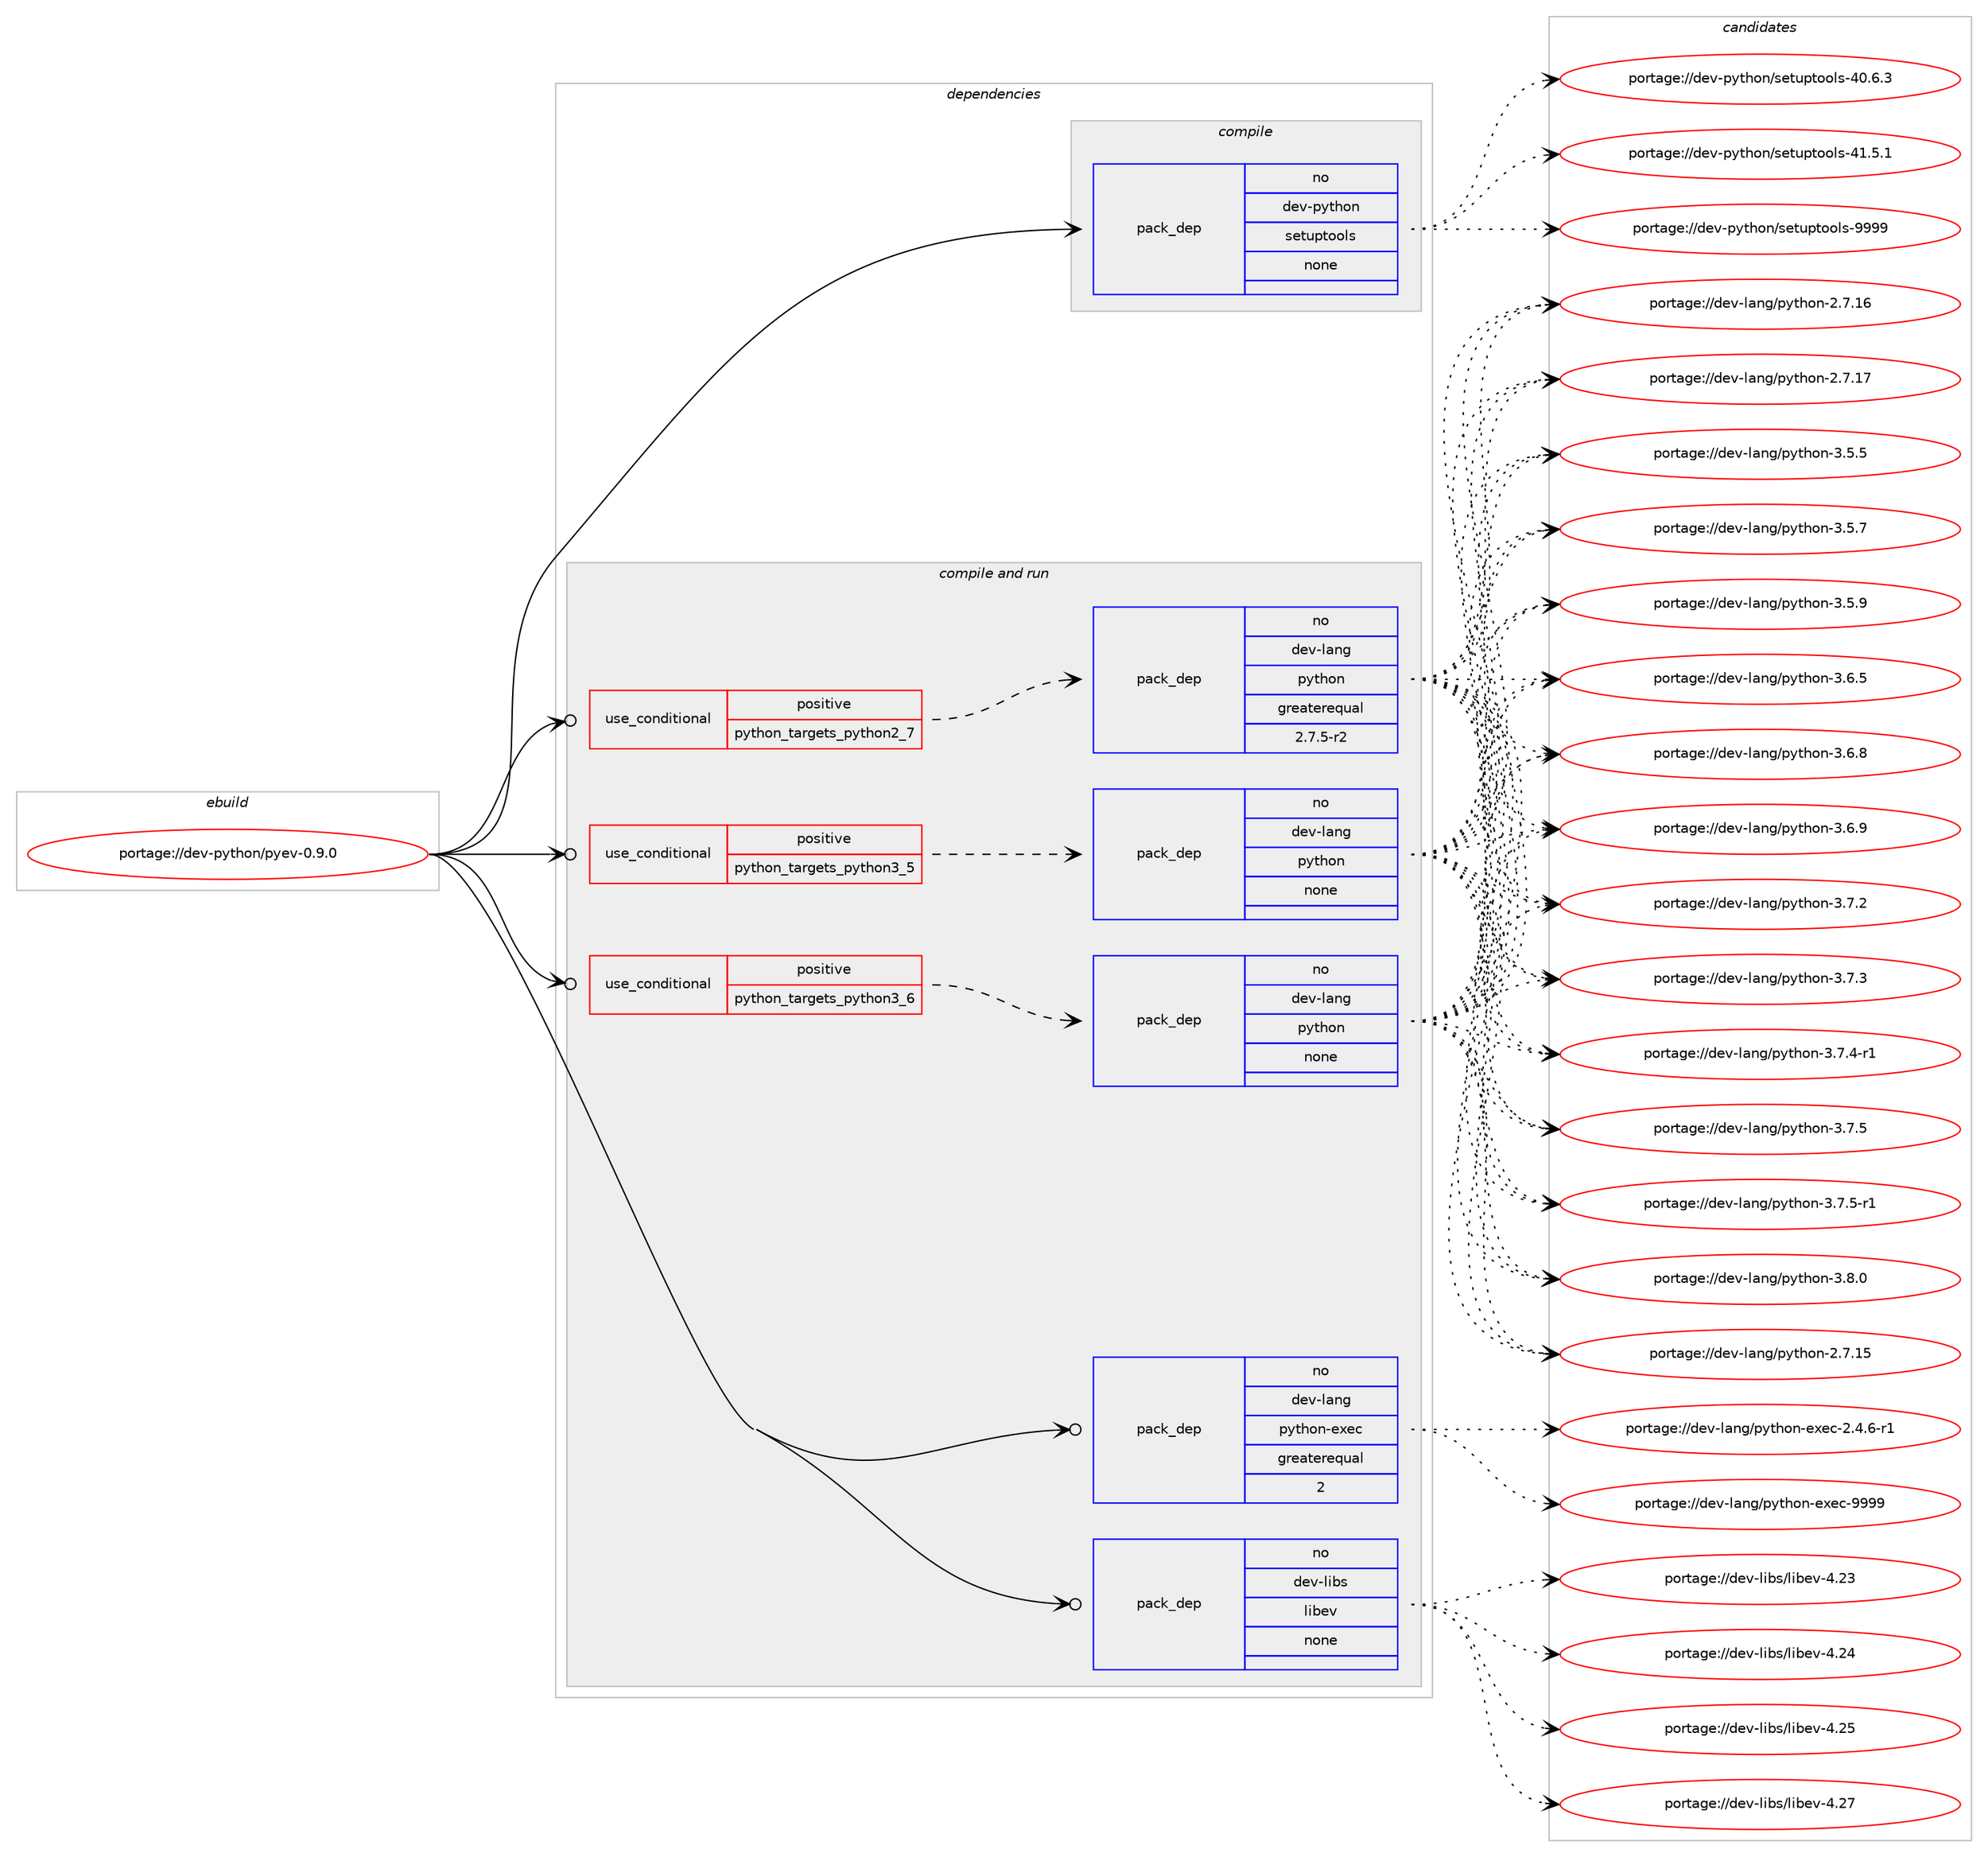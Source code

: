 digraph prolog {

# *************
# Graph options
# *************

newrank=true;
concentrate=true;
compound=true;
graph [rankdir=LR,fontname=Helvetica,fontsize=10,ranksep=1.5];#, ranksep=2.5, nodesep=0.2];
edge  [arrowhead=vee];
node  [fontname=Helvetica,fontsize=10];

# **********
# The ebuild
# **********

subgraph cluster_leftcol {
color=gray;
rank=same;
label=<<i>ebuild</i>>;
id [label="portage://dev-python/pyev-0.9.0", color=red, width=4, href="../dev-python/pyev-0.9.0.svg"];
}

# ****************
# The dependencies
# ****************

subgraph cluster_midcol {
color=gray;
label=<<i>dependencies</i>>;
subgraph cluster_compile {
fillcolor="#eeeeee";
style=filled;
label=<<i>compile</i>>;
subgraph pack122062 {
dependency160475 [label=<<TABLE BORDER="0" CELLBORDER="1" CELLSPACING="0" CELLPADDING="4" WIDTH="220"><TR><TD ROWSPAN="6" CELLPADDING="30">pack_dep</TD></TR><TR><TD WIDTH="110">no</TD></TR><TR><TD>dev-python</TD></TR><TR><TD>setuptools</TD></TR><TR><TD>none</TD></TR><TR><TD></TD></TR></TABLE>>, shape=none, color=blue];
}
id:e -> dependency160475:w [weight=20,style="solid",arrowhead="vee"];
}
subgraph cluster_compileandrun {
fillcolor="#eeeeee";
style=filled;
label=<<i>compile and run</i>>;
subgraph cond35048 {
dependency160476 [label=<<TABLE BORDER="0" CELLBORDER="1" CELLSPACING="0" CELLPADDING="4"><TR><TD ROWSPAN="3" CELLPADDING="10">use_conditional</TD></TR><TR><TD>positive</TD></TR><TR><TD>python_targets_python2_7</TD></TR></TABLE>>, shape=none, color=red];
subgraph pack122063 {
dependency160477 [label=<<TABLE BORDER="0" CELLBORDER="1" CELLSPACING="0" CELLPADDING="4" WIDTH="220"><TR><TD ROWSPAN="6" CELLPADDING="30">pack_dep</TD></TR><TR><TD WIDTH="110">no</TD></TR><TR><TD>dev-lang</TD></TR><TR><TD>python</TD></TR><TR><TD>greaterequal</TD></TR><TR><TD>2.7.5-r2</TD></TR></TABLE>>, shape=none, color=blue];
}
dependency160476:e -> dependency160477:w [weight=20,style="dashed",arrowhead="vee"];
}
id:e -> dependency160476:w [weight=20,style="solid",arrowhead="odotvee"];
subgraph cond35049 {
dependency160478 [label=<<TABLE BORDER="0" CELLBORDER="1" CELLSPACING="0" CELLPADDING="4"><TR><TD ROWSPAN="3" CELLPADDING="10">use_conditional</TD></TR><TR><TD>positive</TD></TR><TR><TD>python_targets_python3_5</TD></TR></TABLE>>, shape=none, color=red];
subgraph pack122064 {
dependency160479 [label=<<TABLE BORDER="0" CELLBORDER="1" CELLSPACING="0" CELLPADDING="4" WIDTH="220"><TR><TD ROWSPAN="6" CELLPADDING="30">pack_dep</TD></TR><TR><TD WIDTH="110">no</TD></TR><TR><TD>dev-lang</TD></TR><TR><TD>python</TD></TR><TR><TD>none</TD></TR><TR><TD></TD></TR></TABLE>>, shape=none, color=blue];
}
dependency160478:e -> dependency160479:w [weight=20,style="dashed",arrowhead="vee"];
}
id:e -> dependency160478:w [weight=20,style="solid",arrowhead="odotvee"];
subgraph cond35050 {
dependency160480 [label=<<TABLE BORDER="0" CELLBORDER="1" CELLSPACING="0" CELLPADDING="4"><TR><TD ROWSPAN="3" CELLPADDING="10">use_conditional</TD></TR><TR><TD>positive</TD></TR><TR><TD>python_targets_python3_6</TD></TR></TABLE>>, shape=none, color=red];
subgraph pack122065 {
dependency160481 [label=<<TABLE BORDER="0" CELLBORDER="1" CELLSPACING="0" CELLPADDING="4" WIDTH="220"><TR><TD ROWSPAN="6" CELLPADDING="30">pack_dep</TD></TR><TR><TD WIDTH="110">no</TD></TR><TR><TD>dev-lang</TD></TR><TR><TD>python</TD></TR><TR><TD>none</TD></TR><TR><TD></TD></TR></TABLE>>, shape=none, color=blue];
}
dependency160480:e -> dependency160481:w [weight=20,style="dashed",arrowhead="vee"];
}
id:e -> dependency160480:w [weight=20,style="solid",arrowhead="odotvee"];
subgraph pack122066 {
dependency160482 [label=<<TABLE BORDER="0" CELLBORDER="1" CELLSPACING="0" CELLPADDING="4" WIDTH="220"><TR><TD ROWSPAN="6" CELLPADDING="30">pack_dep</TD></TR><TR><TD WIDTH="110">no</TD></TR><TR><TD>dev-lang</TD></TR><TR><TD>python-exec</TD></TR><TR><TD>greaterequal</TD></TR><TR><TD>2</TD></TR></TABLE>>, shape=none, color=blue];
}
id:e -> dependency160482:w [weight=20,style="solid",arrowhead="odotvee"];
subgraph pack122067 {
dependency160483 [label=<<TABLE BORDER="0" CELLBORDER="1" CELLSPACING="0" CELLPADDING="4" WIDTH="220"><TR><TD ROWSPAN="6" CELLPADDING="30">pack_dep</TD></TR><TR><TD WIDTH="110">no</TD></TR><TR><TD>dev-libs</TD></TR><TR><TD>libev</TD></TR><TR><TD>none</TD></TR><TR><TD></TD></TR></TABLE>>, shape=none, color=blue];
}
id:e -> dependency160483:w [weight=20,style="solid",arrowhead="odotvee"];
}
subgraph cluster_run {
fillcolor="#eeeeee";
style=filled;
label=<<i>run</i>>;
}
}

# **************
# The candidates
# **************

subgraph cluster_choices {
rank=same;
color=gray;
label=<<i>candidates</i>>;

subgraph choice122062 {
color=black;
nodesep=1;
choiceportage100101118451121211161041111104711510111611711211611111110811545524846544651 [label="portage://dev-python/setuptools-40.6.3", color=red, width=4,href="../dev-python/setuptools-40.6.3.svg"];
choiceportage100101118451121211161041111104711510111611711211611111110811545524946534649 [label="portage://dev-python/setuptools-41.5.1", color=red, width=4,href="../dev-python/setuptools-41.5.1.svg"];
choiceportage10010111845112121116104111110471151011161171121161111111081154557575757 [label="portage://dev-python/setuptools-9999", color=red, width=4,href="../dev-python/setuptools-9999.svg"];
dependency160475:e -> choiceportage100101118451121211161041111104711510111611711211611111110811545524846544651:w [style=dotted,weight="100"];
dependency160475:e -> choiceportage100101118451121211161041111104711510111611711211611111110811545524946534649:w [style=dotted,weight="100"];
dependency160475:e -> choiceportage10010111845112121116104111110471151011161171121161111111081154557575757:w [style=dotted,weight="100"];
}
subgraph choice122063 {
color=black;
nodesep=1;
choiceportage10010111845108971101034711212111610411111045504655464953 [label="portage://dev-lang/python-2.7.15", color=red, width=4,href="../dev-lang/python-2.7.15.svg"];
choiceportage10010111845108971101034711212111610411111045504655464954 [label="portage://dev-lang/python-2.7.16", color=red, width=4,href="../dev-lang/python-2.7.16.svg"];
choiceportage10010111845108971101034711212111610411111045504655464955 [label="portage://dev-lang/python-2.7.17", color=red, width=4,href="../dev-lang/python-2.7.17.svg"];
choiceportage100101118451089711010347112121116104111110455146534653 [label="portage://dev-lang/python-3.5.5", color=red, width=4,href="../dev-lang/python-3.5.5.svg"];
choiceportage100101118451089711010347112121116104111110455146534655 [label="portage://dev-lang/python-3.5.7", color=red, width=4,href="../dev-lang/python-3.5.7.svg"];
choiceportage100101118451089711010347112121116104111110455146534657 [label="portage://dev-lang/python-3.5.9", color=red, width=4,href="../dev-lang/python-3.5.9.svg"];
choiceportage100101118451089711010347112121116104111110455146544653 [label="portage://dev-lang/python-3.6.5", color=red, width=4,href="../dev-lang/python-3.6.5.svg"];
choiceportage100101118451089711010347112121116104111110455146544656 [label="portage://dev-lang/python-3.6.8", color=red, width=4,href="../dev-lang/python-3.6.8.svg"];
choiceportage100101118451089711010347112121116104111110455146544657 [label="portage://dev-lang/python-3.6.9", color=red, width=4,href="../dev-lang/python-3.6.9.svg"];
choiceportage100101118451089711010347112121116104111110455146554650 [label="portage://dev-lang/python-3.7.2", color=red, width=4,href="../dev-lang/python-3.7.2.svg"];
choiceportage100101118451089711010347112121116104111110455146554651 [label="portage://dev-lang/python-3.7.3", color=red, width=4,href="../dev-lang/python-3.7.3.svg"];
choiceportage1001011184510897110103471121211161041111104551465546524511449 [label="portage://dev-lang/python-3.7.4-r1", color=red, width=4,href="../dev-lang/python-3.7.4-r1.svg"];
choiceportage100101118451089711010347112121116104111110455146554653 [label="portage://dev-lang/python-3.7.5", color=red, width=4,href="../dev-lang/python-3.7.5.svg"];
choiceportage1001011184510897110103471121211161041111104551465546534511449 [label="portage://dev-lang/python-3.7.5-r1", color=red, width=4,href="../dev-lang/python-3.7.5-r1.svg"];
choiceportage100101118451089711010347112121116104111110455146564648 [label="portage://dev-lang/python-3.8.0", color=red, width=4,href="../dev-lang/python-3.8.0.svg"];
dependency160477:e -> choiceportage10010111845108971101034711212111610411111045504655464953:w [style=dotted,weight="100"];
dependency160477:e -> choiceportage10010111845108971101034711212111610411111045504655464954:w [style=dotted,weight="100"];
dependency160477:e -> choiceportage10010111845108971101034711212111610411111045504655464955:w [style=dotted,weight="100"];
dependency160477:e -> choiceportage100101118451089711010347112121116104111110455146534653:w [style=dotted,weight="100"];
dependency160477:e -> choiceportage100101118451089711010347112121116104111110455146534655:w [style=dotted,weight="100"];
dependency160477:e -> choiceportage100101118451089711010347112121116104111110455146534657:w [style=dotted,weight="100"];
dependency160477:e -> choiceportage100101118451089711010347112121116104111110455146544653:w [style=dotted,weight="100"];
dependency160477:e -> choiceportage100101118451089711010347112121116104111110455146544656:w [style=dotted,weight="100"];
dependency160477:e -> choiceportage100101118451089711010347112121116104111110455146544657:w [style=dotted,weight="100"];
dependency160477:e -> choiceportage100101118451089711010347112121116104111110455146554650:w [style=dotted,weight="100"];
dependency160477:e -> choiceportage100101118451089711010347112121116104111110455146554651:w [style=dotted,weight="100"];
dependency160477:e -> choiceportage1001011184510897110103471121211161041111104551465546524511449:w [style=dotted,weight="100"];
dependency160477:e -> choiceportage100101118451089711010347112121116104111110455146554653:w [style=dotted,weight="100"];
dependency160477:e -> choiceportage1001011184510897110103471121211161041111104551465546534511449:w [style=dotted,weight="100"];
dependency160477:e -> choiceportage100101118451089711010347112121116104111110455146564648:w [style=dotted,weight="100"];
}
subgraph choice122064 {
color=black;
nodesep=1;
choiceportage10010111845108971101034711212111610411111045504655464953 [label="portage://dev-lang/python-2.7.15", color=red, width=4,href="../dev-lang/python-2.7.15.svg"];
choiceportage10010111845108971101034711212111610411111045504655464954 [label="portage://dev-lang/python-2.7.16", color=red, width=4,href="../dev-lang/python-2.7.16.svg"];
choiceportage10010111845108971101034711212111610411111045504655464955 [label="portage://dev-lang/python-2.7.17", color=red, width=4,href="../dev-lang/python-2.7.17.svg"];
choiceportage100101118451089711010347112121116104111110455146534653 [label="portage://dev-lang/python-3.5.5", color=red, width=4,href="../dev-lang/python-3.5.5.svg"];
choiceportage100101118451089711010347112121116104111110455146534655 [label="portage://dev-lang/python-3.5.7", color=red, width=4,href="../dev-lang/python-3.5.7.svg"];
choiceportage100101118451089711010347112121116104111110455146534657 [label="portage://dev-lang/python-3.5.9", color=red, width=4,href="../dev-lang/python-3.5.9.svg"];
choiceportage100101118451089711010347112121116104111110455146544653 [label="portage://dev-lang/python-3.6.5", color=red, width=4,href="../dev-lang/python-3.6.5.svg"];
choiceportage100101118451089711010347112121116104111110455146544656 [label="portage://dev-lang/python-3.6.8", color=red, width=4,href="../dev-lang/python-3.6.8.svg"];
choiceportage100101118451089711010347112121116104111110455146544657 [label="portage://dev-lang/python-3.6.9", color=red, width=4,href="../dev-lang/python-3.6.9.svg"];
choiceportage100101118451089711010347112121116104111110455146554650 [label="portage://dev-lang/python-3.7.2", color=red, width=4,href="../dev-lang/python-3.7.2.svg"];
choiceportage100101118451089711010347112121116104111110455146554651 [label="portage://dev-lang/python-3.7.3", color=red, width=4,href="../dev-lang/python-3.7.3.svg"];
choiceportage1001011184510897110103471121211161041111104551465546524511449 [label="portage://dev-lang/python-3.7.4-r1", color=red, width=4,href="../dev-lang/python-3.7.4-r1.svg"];
choiceportage100101118451089711010347112121116104111110455146554653 [label="portage://dev-lang/python-3.7.5", color=red, width=4,href="../dev-lang/python-3.7.5.svg"];
choiceportage1001011184510897110103471121211161041111104551465546534511449 [label="portage://dev-lang/python-3.7.5-r1", color=red, width=4,href="../dev-lang/python-3.7.5-r1.svg"];
choiceportage100101118451089711010347112121116104111110455146564648 [label="portage://dev-lang/python-3.8.0", color=red, width=4,href="../dev-lang/python-3.8.0.svg"];
dependency160479:e -> choiceportage10010111845108971101034711212111610411111045504655464953:w [style=dotted,weight="100"];
dependency160479:e -> choiceportage10010111845108971101034711212111610411111045504655464954:w [style=dotted,weight="100"];
dependency160479:e -> choiceportage10010111845108971101034711212111610411111045504655464955:w [style=dotted,weight="100"];
dependency160479:e -> choiceportage100101118451089711010347112121116104111110455146534653:w [style=dotted,weight="100"];
dependency160479:e -> choiceportage100101118451089711010347112121116104111110455146534655:w [style=dotted,weight="100"];
dependency160479:e -> choiceportage100101118451089711010347112121116104111110455146534657:w [style=dotted,weight="100"];
dependency160479:e -> choiceportage100101118451089711010347112121116104111110455146544653:w [style=dotted,weight="100"];
dependency160479:e -> choiceportage100101118451089711010347112121116104111110455146544656:w [style=dotted,weight="100"];
dependency160479:e -> choiceportage100101118451089711010347112121116104111110455146544657:w [style=dotted,weight="100"];
dependency160479:e -> choiceportage100101118451089711010347112121116104111110455146554650:w [style=dotted,weight="100"];
dependency160479:e -> choiceportage100101118451089711010347112121116104111110455146554651:w [style=dotted,weight="100"];
dependency160479:e -> choiceportage1001011184510897110103471121211161041111104551465546524511449:w [style=dotted,weight="100"];
dependency160479:e -> choiceportage100101118451089711010347112121116104111110455146554653:w [style=dotted,weight="100"];
dependency160479:e -> choiceportage1001011184510897110103471121211161041111104551465546534511449:w [style=dotted,weight="100"];
dependency160479:e -> choiceportage100101118451089711010347112121116104111110455146564648:w [style=dotted,weight="100"];
}
subgraph choice122065 {
color=black;
nodesep=1;
choiceportage10010111845108971101034711212111610411111045504655464953 [label="portage://dev-lang/python-2.7.15", color=red, width=4,href="../dev-lang/python-2.7.15.svg"];
choiceportage10010111845108971101034711212111610411111045504655464954 [label="portage://dev-lang/python-2.7.16", color=red, width=4,href="../dev-lang/python-2.7.16.svg"];
choiceportage10010111845108971101034711212111610411111045504655464955 [label="portage://dev-lang/python-2.7.17", color=red, width=4,href="../dev-lang/python-2.7.17.svg"];
choiceportage100101118451089711010347112121116104111110455146534653 [label="portage://dev-lang/python-3.5.5", color=red, width=4,href="../dev-lang/python-3.5.5.svg"];
choiceportage100101118451089711010347112121116104111110455146534655 [label="portage://dev-lang/python-3.5.7", color=red, width=4,href="../dev-lang/python-3.5.7.svg"];
choiceportage100101118451089711010347112121116104111110455146534657 [label="portage://dev-lang/python-3.5.9", color=red, width=4,href="../dev-lang/python-3.5.9.svg"];
choiceportage100101118451089711010347112121116104111110455146544653 [label="portage://dev-lang/python-3.6.5", color=red, width=4,href="../dev-lang/python-3.6.5.svg"];
choiceportage100101118451089711010347112121116104111110455146544656 [label="portage://dev-lang/python-3.6.8", color=red, width=4,href="../dev-lang/python-3.6.8.svg"];
choiceportage100101118451089711010347112121116104111110455146544657 [label="portage://dev-lang/python-3.6.9", color=red, width=4,href="../dev-lang/python-3.6.9.svg"];
choiceportage100101118451089711010347112121116104111110455146554650 [label="portage://dev-lang/python-3.7.2", color=red, width=4,href="../dev-lang/python-3.7.2.svg"];
choiceportage100101118451089711010347112121116104111110455146554651 [label="portage://dev-lang/python-3.7.3", color=red, width=4,href="../dev-lang/python-3.7.3.svg"];
choiceportage1001011184510897110103471121211161041111104551465546524511449 [label="portage://dev-lang/python-3.7.4-r1", color=red, width=4,href="../dev-lang/python-3.7.4-r1.svg"];
choiceportage100101118451089711010347112121116104111110455146554653 [label="portage://dev-lang/python-3.7.5", color=red, width=4,href="../dev-lang/python-3.7.5.svg"];
choiceportage1001011184510897110103471121211161041111104551465546534511449 [label="portage://dev-lang/python-3.7.5-r1", color=red, width=4,href="../dev-lang/python-3.7.5-r1.svg"];
choiceportage100101118451089711010347112121116104111110455146564648 [label="portage://dev-lang/python-3.8.0", color=red, width=4,href="../dev-lang/python-3.8.0.svg"];
dependency160481:e -> choiceportage10010111845108971101034711212111610411111045504655464953:w [style=dotted,weight="100"];
dependency160481:e -> choiceportage10010111845108971101034711212111610411111045504655464954:w [style=dotted,weight="100"];
dependency160481:e -> choiceportage10010111845108971101034711212111610411111045504655464955:w [style=dotted,weight="100"];
dependency160481:e -> choiceportage100101118451089711010347112121116104111110455146534653:w [style=dotted,weight="100"];
dependency160481:e -> choiceportage100101118451089711010347112121116104111110455146534655:w [style=dotted,weight="100"];
dependency160481:e -> choiceportage100101118451089711010347112121116104111110455146534657:w [style=dotted,weight="100"];
dependency160481:e -> choiceportage100101118451089711010347112121116104111110455146544653:w [style=dotted,weight="100"];
dependency160481:e -> choiceportage100101118451089711010347112121116104111110455146544656:w [style=dotted,weight="100"];
dependency160481:e -> choiceportage100101118451089711010347112121116104111110455146544657:w [style=dotted,weight="100"];
dependency160481:e -> choiceportage100101118451089711010347112121116104111110455146554650:w [style=dotted,weight="100"];
dependency160481:e -> choiceportage100101118451089711010347112121116104111110455146554651:w [style=dotted,weight="100"];
dependency160481:e -> choiceportage1001011184510897110103471121211161041111104551465546524511449:w [style=dotted,weight="100"];
dependency160481:e -> choiceportage100101118451089711010347112121116104111110455146554653:w [style=dotted,weight="100"];
dependency160481:e -> choiceportage1001011184510897110103471121211161041111104551465546534511449:w [style=dotted,weight="100"];
dependency160481:e -> choiceportage100101118451089711010347112121116104111110455146564648:w [style=dotted,weight="100"];
}
subgraph choice122066 {
color=black;
nodesep=1;
choiceportage10010111845108971101034711212111610411111045101120101994550465246544511449 [label="portage://dev-lang/python-exec-2.4.6-r1", color=red, width=4,href="../dev-lang/python-exec-2.4.6-r1.svg"];
choiceportage10010111845108971101034711212111610411111045101120101994557575757 [label="portage://dev-lang/python-exec-9999", color=red, width=4,href="../dev-lang/python-exec-9999.svg"];
dependency160482:e -> choiceportage10010111845108971101034711212111610411111045101120101994550465246544511449:w [style=dotted,weight="100"];
dependency160482:e -> choiceportage10010111845108971101034711212111610411111045101120101994557575757:w [style=dotted,weight="100"];
}
subgraph choice122067 {
color=black;
nodesep=1;
choiceportage100101118451081059811547108105981011184552465051 [label="portage://dev-libs/libev-4.23", color=red, width=4,href="../dev-libs/libev-4.23.svg"];
choiceportage100101118451081059811547108105981011184552465052 [label="portage://dev-libs/libev-4.24", color=red, width=4,href="../dev-libs/libev-4.24.svg"];
choiceportage100101118451081059811547108105981011184552465053 [label="portage://dev-libs/libev-4.25", color=red, width=4,href="../dev-libs/libev-4.25.svg"];
choiceportage100101118451081059811547108105981011184552465055 [label="portage://dev-libs/libev-4.27", color=red, width=4,href="../dev-libs/libev-4.27.svg"];
dependency160483:e -> choiceportage100101118451081059811547108105981011184552465051:w [style=dotted,weight="100"];
dependency160483:e -> choiceportage100101118451081059811547108105981011184552465052:w [style=dotted,weight="100"];
dependency160483:e -> choiceportage100101118451081059811547108105981011184552465053:w [style=dotted,weight="100"];
dependency160483:e -> choiceportage100101118451081059811547108105981011184552465055:w [style=dotted,weight="100"];
}
}

}
